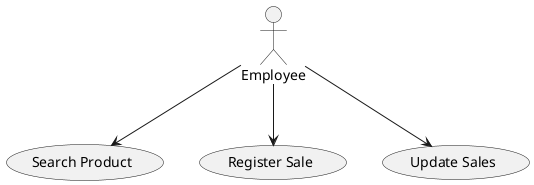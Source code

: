 @startuml use_case
actor Employee

usecase "Search Product" as UC1
usecase "Register Sale" as UC2
usecase "Update Sales" as UC3


Employee --> UC1
Employee --> UC2
Employee --> UC3
@enduml